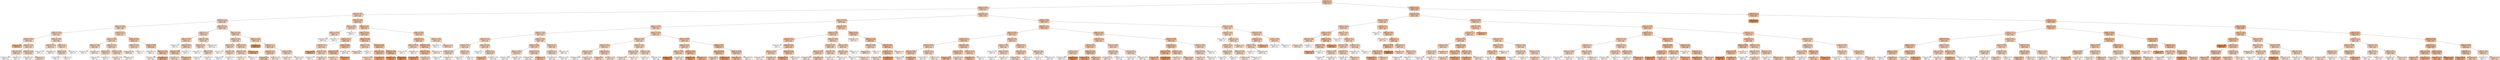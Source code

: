 digraph Tree {
node [shape=box, style="filled, rounded", color="black", fontname="helvetica"] ;
edge [fontname="helvetica"] ;
0 [label=<feature_25 &le; 5.4<br/>friedman_mse = 0.25<br/>samples = 50311<br/>value = 0.0>, fillcolor="#f2c09c"] ;
1 [label=<feature_13 &le; 52.002<br/>friedman_mse = 0.187<br/>samples = 17121<br/>value = -0.25>, fillcolor="#f4c8a8"] ;
0 -> 1 [labeldistance=2.5, labelangle=45, headlabel="True"] ;
2 [label=<feature_20 &le; 140.0<br/>friedman_mse = 0.117<br/>samples = 3770<br/>value = -0.365>, fillcolor="#f4ccae"] ;
1 -> 2 ;
3 [label=<feature_11 &le; 12.6<br/>friedman_mse = 0.083<br/>samples = 3087<br/>value = -0.409>, fillcolor="#f5cdb0"] ;
2 -> 3 ;
4 [label=<feature_2 &le; 120.178<br/>friedman_mse = 0.052<br/>samples = 1684<br/>value = -0.445>, fillcolor="#f5ceb2"] ;
3 -> 4 ;
5 [label=<feature_16 &le; 4.694<br/>friedman_mse = 0.019<br/>samples = 1231<br/>value = -0.481>, fillcolor="#f5cfb4"] ;
4 -> 5 ;
6 [label=<feature_4 &le; 41.65<br/>friedman_mse = 0.035<br/>samples = 629<br/>value = -0.463>, fillcolor="#f5cfb3"] ;
5 -> 6 ;
7 [label=<friedman_mse = 0.21<br/>samples = 10<br/>value = 0.8>, fillcolor="#eda774"] ;
6 -> 7 ;
8 [label=<feature_23 &le; 1.142<br/>friedman_mse = 0.025<br/>samples = 619<br/>value = -0.474>, fillcolor="#f5cfb3"] ;
6 -> 8 ;
9 [label=<feature_10 &le; 7.95<br/>friedman_mse = 0.009<br/>samples = 457<br/>value = -0.491>, fillcolor="#f5cfb4"] ;
8 -> 9 ;
10 [label=<friedman_mse = 0.021<br/>samples = 187<br/>value = -1.914>, fillcolor="#fefcfb"] ;
9 -> 10 ;
11 [label=<friedman_mse = 0.0<br/>samples = 270<br/>value = -2.0>, fillcolor="#ffffff"] ;
9 -> 11 ;
12 [label=<feature_14 &le; 29.131<br/>friedman_mse = 0.069<br/>samples = 162<br/>value = -0.426>, fillcolor="#f5cdb1"] ;
8 -> 12 ;
13 [label=<friedman_mse = 0.045<br/>samples = 148<br/>value = -1.811>, fillcolor="#fef9f6"] ;
12 -> 13 ;
14 [label=<friedman_mse = 0.23<br/>samples = 14<br/>value = -0.571>, fillcolor="#f6d2b8"] ;
12 -> 14 ;
15 [label=<feature_12 &le; 37.894<br/>friedman_mse = 0.002<br/>samples = 602<br/>value = -0.498>, fillcolor="#f5d0b5"] ;
5 -> 15 ;
16 [label=<feature_1 &le; 35.0<br/>friedman_mse = 0.023<br/>samples = 43<br/>value = -0.477>, fillcolor="#f5cfb4"] ;
15 -> 16 ;
17 [label=<friedman_mse = -0.0<br/>samples = 33<br/>value = -2.0>, fillcolor="#ffffff"] ;
16 -> 17 ;
18 [label=<friedman_mse = 0.09<br/>samples = 10<br/>value = -1.6>, fillcolor="#fcf2eb"] ;
16 -> 18 ;
19 [label=<feature_3 &le; 79.5<br/>friedman_mse = 0.0<br/>samples = 559<br/>value = -0.5>, fillcolor="#f5d0b5"] ;
15 -> 19 ;
20 [label=<feature_17 &le; 61.44<br/>friedman_mse = 0.0<br/>samples = 503<br/>value = -0.5>, fillcolor="#f5d0b5"] ;
19 -> 20 ;
21 [label=<friedman_mse = -0.0<br/>samples = 129<br/>value = -2.0>, fillcolor="#ffffff"] ;
20 -> 21 ;
22 [label=<friedman_mse = 0.0<br/>samples = 374<br/>value = -2.0>, fillcolor="#ffffff"] ;
20 -> 22 ;
23 [label=<friedman_mse = -0.0<br/>samples = 56<br/>value = -2.0>, fillcolor="#ffffff"] ;
19 -> 23 ;
24 [label=<feature_1 &le; 56.5<br/>friedman_mse = 0.128<br/>samples = 453<br/>value = -0.35>, fillcolor="#f4cbad"] ;
4 -> 24 ;
25 [label=<feature_7 &le; 4.134<br/>friedman_mse = 0.026<br/>samples = 298<br/>value = -0.473>, fillcolor="#f5cfb3"] ;
24 -> 25 ;
26 [label=<feature_19 &le; 17.408<br/>friedman_mse = 0.088<br/>samples = 41<br/>value = -0.402>, fillcolor="#f5cdb0"] ;
25 -> 26 ;
27 [label=<friedman_mse = -0.0<br/>samples = 24<br/>value = -2.0>, fillcolor="#ffffff"] ;
26 -> 27 ;
28 [label=<friedman_mse = 0.18<br/>samples = 17<br/>value = -1.059>, fillcolor="#f9e1d0"] ;
26 -> 28 ;
29 [label=<feature_5 &le; 8.718<br/>friedman_mse = 0.015<br/>samples = 257<br/>value = -0.484>, fillcolor="#f5cfb4"] ;
25 -> 29 ;
30 [label=<feature_19 &le; 19.5<br/>friedman_mse = 0.0<br/>samples = 218<br/>value = -0.5>, fillcolor="#f5d0b5"] ;
29 -> 30 ;
31 [label=<friedman_mse = -0.0<br/>samples = 131<br/>value = -2.0>, fillcolor="#ffffff"] ;
30 -> 31 ;
32 [label=<friedman_mse = 0.0<br/>samples = 87<br/>value = -2.0>, fillcolor="#ffffff"] ;
30 -> 32 ;
33 [label=<feature_16 &le; 4.264<br/>friedman_mse = 0.092<br/>samples = 39<br/>value = -0.397>, fillcolor="#f5cdb0"] ;
29 -> 33 ;
34 [label=<friedman_mse = 0.149<br/>samples = 11<br/>value = -1.273>, fillcolor="#fae8db"] ;
33 -> 34 ;
35 [label=<friedman_mse = 0.066<br/>samples = 28<br/>value = -1.714>, fillcolor="#fdf6f1"] ;
33 -> 35 ;
36 [label=<feature_4 &le; 65.891<br/>friedman_mse = 0.237<br/>samples = 155<br/>value = -0.113>, fillcolor="#f3c4a2"] ;
24 -> 36 ;
37 [label=<feature_24 &le; 1.359<br/>friedman_mse = 0.066<br/>samples = 42<br/>value = -0.429>, fillcolor="#f5cdb1"] ;
36 -> 37 ;
38 [label=<friedman_mse = 0.198<br/>samples = 11<br/>value = -0.909>, fillcolor="#f8ddc9"] ;
37 -> 38 ;
39 [label=<friedman_mse = -0.0<br/>samples = 31<br/>value = -2.0>, fillcolor="#ffffff"] ;
37 -> 39 ;
40 [label=<feature_11 &le; 11.601<br/>friedman_mse = 0.25<br/>samples = 113<br/>value = 0.004>, fillcolor="#f2c09c"] ;
36 -> 40 ;
41 [label=<friedman_mse = 0.09<br/>samples = 10<br/>value = -1.6>, fillcolor="#fcf2eb"] ;
40 -> 41 ;
42 [label=<feature_12 &le; 43.215<br/>friedman_mse = 0.248<br/>samples = 103<br/>value = 0.044>, fillcolor="#f2bf9a"] ;
40 -> 42 ;
43 [label=<friedman_mse = 0.083<br/>samples = 33<br/>value = -1.636>, fillcolor="#fdf4ed"] ;
42 -> 43 ;
44 [label=<friedman_mse = 0.184<br/>samples = 70<br/>value = 1.029>, fillcolor="#eba069"] ;
42 -> 44 ;
45 [label=<feature_10 &le; 7.702<br/>friedman_mse = 0.117<br/>samples = 1403<br/>value = -0.365>, fillcolor="#f4cbae"] ;
3 -> 45 ;
46 [label=<feature_0 &le; 1.5<br/>friedman_mse = 0.04<br/>samples = 364<br/>value = -0.459>, fillcolor="#f5ceb3"] ;
45 -> 46 ;
47 [label=<feature_18 &le; 4.887<br/>friedman_mse = 0.092<br/>samples = 127<br/>value = -0.398>, fillcolor="#f5cdb0"] ;
46 -> 47 ;
48 [label=<friedman_mse = -0.0<br/>samples = 53<br/>value = -2.0>, fillcolor="#ffffff"] ;
47 -> 48 ;
49 [label=<feature_7 &le; 4.626<br/>friedman_mse = 0.145<br/>samples = 74<br/>value = -0.324>, fillcolor="#f4caac"] ;
47 -> 49 ;
50 [label=<feature_12 &le; 43.243<br/>friedman_mse = 0.247<br/>samples = 29<br/>value = -0.052>, fillcolor="#f2c29f"] ;
49 -> 50 ;
51 [label=<friedman_mse = 0.213<br/>samples = 13<br/>value = -0.769>, fillcolor="#f7d8c2"] ;
50 -> 51 ;
52 [label=<friedman_mse = 0.246<br/>samples = 16<br/>value = 0.25>, fillcolor="#f0b890"] ;
50 -> 52 ;
53 [label=<friedman_mse = -0.0<br/>samples = 45<br/>value = -2.0>, fillcolor="#ffffff"] ;
49 -> 53 ;
54 [label=<feature_23 &le; 2.049<br/>friedman_mse = 0.008<br/>samples = 237<br/>value = -0.492>, fillcolor="#f5cfb4"] ;
46 -> 54 ;
55 [label=<feature_12 &le; 42.764<br/>friedman_mse = 0.0<br/>samples = 220<br/>value = -0.5>, fillcolor="#f5d0b5"] ;
54 -> 55 ;
56 [label=<friedman_mse = -0.0<br/>samples = 125<br/>value = -2.0>, fillcolor="#ffffff"] ;
55 -> 56 ;
57 [label=<feature_16 &le; 4.099<br/>friedman_mse = 0.0<br/>samples = 95<br/>value = -0.5>, fillcolor="#f5d0b5"] ;
55 -> 57 ;
58 [label=<friedman_mse = 0.0<br/>samples = 15<br/>value = -2.0>, fillcolor="#ffffff"] ;
57 -> 58 ;
59 [label=<friedman_mse = -0.0<br/>samples = 80<br/>value = -2.0>, fillcolor="#ffffff"] ;
57 -> 59 ;
60 [label=<friedman_mse = 0.104<br/>samples = 17<br/>value = -1.529>, fillcolor="#fcf0e8"] ;
54 -> 60 ;
61 [label=<feature_13 &le; 41.114<br/>friedman_mse = 0.14<br/>samples = 1039<br/>value = -0.332>, fillcolor="#f4caac"] ;
45 -> 61 ;
62 [label=<feature_7 &le; 4.701<br/>friedman_mse = 0.043<br/>samples = 269<br/>value = -0.455>, fillcolor="#f5ceb3"] ;
61 -> 62 ;
63 [label=<feature_4 &le; 73.05<br/>friedman_mse = 0.0<br/>samples = 188<br/>value = -0.5>, fillcolor="#f5d0b5"] ;
62 -> 63 ;
64 [label=<friedman_mse = -0.0<br/>samples = 128<br/>value = -2.0>, fillcolor="#ffffff"] ;
63 -> 64 ;
65 [label=<feature_21 &le; 7.695<br/>friedman_mse = 0.0<br/>samples = 60<br/>value = -0.5>, fillcolor="#f5d0b5"] ;
63 -> 65 ;
66 [label=<friedman_mse = 0.0<br/>samples = 13<br/>value = -2.0>, fillcolor="#ffffff"] ;
65 -> 66 ;
67 [label=<friedman_mse = -0.0<br/>samples = 47<br/>value = -2.0>, fillcolor="#ffffff"] ;
65 -> 67 ;
68 [label=<feature_18 &le; 5.916<br/>friedman_mse = 0.126<br/>samples = 81<br/>value = -0.352>, fillcolor="#f4cbad"] ;
62 -> 68 ;
69 [label=<feature_9 &le; 176.926<br/>friedman_mse = 0.015<br/>samples = 67<br/>value = -0.485>, fillcolor="#f5cfb4"] ;
68 -> 69 ;
70 [label=<friedman_mse = 0.076<br/>samples = 12<br/>value = -1.667>, fillcolor="#fdf4ee"] ;
69 -> 70 ;
71 [label=<friedman_mse = -0.0<br/>samples = 55<br/>value = -2.0>, fillcolor="#ffffff"] ;
69 -> 71 ;
72 [label=<friedman_mse = 0.168<br/>samples = 14<br/>value = 1.143>, fillcolor="#eb9c63"] ;
68 -> 72 ;
73 [label=<feature_11 &le; 12.699<br/>friedman_mse = 0.167<br/>samples = 770<br/>value = -0.288>, fillcolor="#f4c9aa"] ;
61 -> 73 ;
74 [label=<friedman_mse = -0.0<br/>samples = 16<br/>value = 2.0>, fillcolor="#e58139"] ;
73 -> 74 ;
75 [label=<feature_0 &le; 1.5<br/>friedman_mse = 0.157<br/>samples = 754<br/>value = -0.305>, fillcolor="#f4caab"] ;
73 -> 75 ;
76 [label=<feature_16 &le; 4.571<br/>friedman_mse = 0.224<br/>samples = 320<br/>value = -0.163>, fillcolor="#f3c5a4"] ;
75 -> 76 ;
77 [label=<friedman_mse = 0.25<br/>samples = 159<br/>value = -0.038>, fillcolor="#f2c19e"] ;
76 -> 77 ;
78 [label=<friedman_mse = 0.152<br/>samples = 161<br/>value = -1.255>, fillcolor="#fae8da"] ;
76 -> 78 ;
79 [label=<feature_6 &le; 0.586<br/>friedman_mse = 0.082<br/>samples = 434<br/>value = -0.41>, fillcolor="#f5cdb0"] ;
75 -> 79 ;
80 [label=<friedman_mse = 0.133<br/>samples = 165<br/>value = -1.37>, fillcolor="#fbebe0"] ;
79 -> 80 ;
81 [label=<friedman_mse = 0.046<br/>samples = 269<br/>value = -1.807>, fillcolor="#fef9f5"] ;
79 -> 81 ;
82 [label=<feature_11 &le; 11.839<br/>friedman_mse = 0.221<br/>samples = 683<br/>value = -0.169>, fillcolor="#f3c5a4"] ;
2 -> 82 ;
83 [label=<feature_15 &le; 23.445<br/>friedman_mse = 0.017<br/>samples = 58<br/>value = -0.483>, fillcolor="#f5cfb4"] ;
82 -> 83 ;
84 [label=<feature_12 &le; 43.61<br/>friedman_mse = 0.038<br/>samples = 25<br/>value = -0.46>, fillcolor="#f5ceb3"] ;
83 -> 84 ;
85 [label=<friedman_mse = 0.083<br/>samples = 11<br/>value = -1.636>, fillcolor="#fdf4ed"] ;
84 -> 85 ;
86 [label=<friedman_mse = -0.0<br/>samples = 14<br/>value = -2.0>, fillcolor="#ffffff"] ;
84 -> 86 ;
87 [label=<friedman_mse = -0.0<br/>samples = 33<br/>value = -2.0>, fillcolor="#ffffff"] ;
83 -> 87 ;
88 [label=<feature_16 &le; 5.144<br/>friedman_mse = 0.23<br/>samples = 625<br/>value = -0.14>, fillcolor="#f3c4a3"] ;
82 -> 88 ;
89 [label=<feature_4 &le; 87.429<br/>friedman_mse = 0.246<br/>samples = 388<br/>value = -0.064>, fillcolor="#f2c29f"] ;
88 -> 89 ;
90 [label=<feature_1 &le; 57.5<br/>friedman_mse = 0.225<br/>samples = 257<br/>value = -0.158>, fillcolor="#f3c5a4"] ;
89 -> 90 ;
91 [label=<feature_26 &le; 1.5<br/>friedman_mse = 0.071<br/>samples = 142<br/>value = -0.423>, fillcolor="#f5cdb1"] ;
90 -> 91 ;
92 [label=<friedman_mse = 0.16<br/>samples = 10<br/>value = 1.2>, fillcolor="#ea9a61"] ;
91 -> 92 ;
93 [label=<feature_12 &le; 48.007<br/>friedman_mse = 0.022<br/>samples = 132<br/>value = -0.477>, fillcolor="#f5cfb4"] ;
91 -> 93 ;
94 [label=<friedman_mse = -0.0<br/>samples = 121<br/>value = -2.0>, fillcolor="#ffffff"] ;
93 -> 94 ;
95 [label=<friedman_mse = 0.198<br/>samples = 11<br/>value = -0.909>, fillcolor="#f8ddc9"] ;
93 -> 95 ;
96 [label=<feature_9 &le; 246.99<br/>friedman_mse = 0.221<br/>samples = 115<br/>value = 0.17>, fillcolor="#f1bb94"] ;
90 -> 96 ;
97 [label=<feature_9 &le; 156.335<br/>friedman_mse = 0.193<br/>samples = 103<br/>value = 0.238>, fillcolor="#f0b990"] ;
96 -> 97 ;
98 [label=<friedman_mse = 0.213<br/>samples = 13<br/>value = -0.769>, fillcolor="#f7d8c2"] ;
97 -> 98 ;
99 [label=<friedman_mse = 0.16<br/>samples = 90<br/>value = 1.2>, fillcolor="#ea9a61"] ;
97 -> 99 ;
100 [label=<friedman_mse = 0.076<br/>samples = 12<br/>value = -1.667>, fillcolor="#fdf4ee"] ;
96 -> 100 ;
101 [label=<feature_21 &le; 10.262<br/>friedman_mse = 0.236<br/>samples = 131<br/>value = 0.118>, fillcolor="#f1bc96"] ;
89 -> 101 ;
102 [label=<feature_4 &le; 101.108<br/>friedman_mse = 0.13<br/>samples = 26<br/>value = -0.346>, fillcolor="#f4cbad"] ;
101 -> 102 ;
103 [label=<friedman_mse = 0.204<br/>samples = 14<br/>value = -0.857>, fillcolor="#f8dbc6"] ;
102 -> 103 ;
104 [label=<friedman_mse = 0.0<br/>samples = 12<br/>value = -2.0>, fillcolor="#ffffff"] ;
102 -> 104 ;
105 [label=<feature_11 &le; 13.712<br/>friedman_mse = 0.196<br/>samples = 105<br/>value = 0.233>, fillcolor="#f0b990"] ;
101 -> 105 ;
106 [label=<feature_23 &le; 1.011<br/>friedman_mse = 0.219<br/>samples = 83<br/>value = 0.175>, fillcolor="#f1ba93"] ;
105 -> 106 ;
107 [label=<friedman_mse = 0.222<br/>samples = 18<br/>value = -0.667>, fillcolor="#f6d5bd"] ;
106 -> 107 ;
108 [label=<friedman_mse = 0.178<br/>samples = 65<br/>value = 1.077>, fillcolor="#eb9e67"] ;
106 -> 108 ;
109 [label=<feature_16 &le; 4.789<br/>friedman_mse = 0.043<br/>samples = 22<br/>value = 0.455>, fillcolor="#efb285"] ;
105 -> 109 ;
110 [label=<friedman_mse = 0.09<br/>samples = 10<br/>value = 1.6>, fillcolor="#e88e4d"] ;
109 -> 110 ;
111 [label=<friedman_mse = 0.0<br/>samples = 12<br/>value = 2.0>, fillcolor="#e58139"] ;
109 -> 111 ;
112 [label=<feature_8 &le; 33.792<br/>friedman_mse = 0.18<br/>samples = 237<br/>value = -0.264>, fillcolor="#f4c8a9"] ;
88 -> 112 ;
113 [label=<feature_5 &le; 6.13<br/>friedman_mse = 0.247<br/>samples = 109<br/>value = -0.05>, fillcolor="#f2c29e"] ;
112 -> 113 ;
114 [label=<feature_17 &le; 89.725<br/>friedman_mse = 0.028<br/>samples = 35<br/>value = -0.471>, fillcolor="#f5cfb3"] ;
113 -> 114 ;
115 [label=<friedman_mse = -0.0<br/>samples = 25<br/>value = -2.0>, fillcolor="#ffffff"] ;
114 -> 115 ;
116 [label=<friedman_mse = 0.09<br/>samples = 10<br/>value = -1.6>, fillcolor="#fcf2eb"] ;
114 -> 116 ;
117 [label=<feature_15 &le; 24.816<br/>friedman_mse = 0.228<br/>samples = 74<br/>value = 0.149>, fillcolor="#f1bb95"] ;
113 -> 117 ;
118 [label=<feature_13 &le; 48.927<br/>friedman_mse = 0.191<br/>samples = 62<br/>value = 0.242>, fillcolor="#f0b890"] ;
117 -> 118 ;
119 [label=<friedman_mse = 0.137<br/>samples = 49<br/>value = 1.347>, fillcolor="#e99659"] ;
118 -> 119 ;
120 [label=<friedman_mse = 0.237<br/>samples = 13<br/>value = -0.462>, fillcolor="#f5cfb3"] ;
118 -> 120 ;
121 [label=<friedman_mse = 0.139<br/>samples = 12<br/>value = -1.333>, fillcolor="#fbeade"] ;
117 -> 121 ;
122 [label=<feature_21 &le; 17.817<br/>friedman_mse = 0.052<br/>samples = 128<br/>value = -0.445>, fillcolor="#f5ceb2"] ;
112 -> 122 ;
123 [label=<friedman_mse = -0.0<br/>samples = 111<br/>value = -2.0>, fillcolor="#ffffff"] ;
122 -> 123 ;
124 [label=<friedman_mse = 0.242<br/>samples = 17<br/>value = -0.353>, fillcolor="#f4cbad"] ;
122 -> 124 ;
125 [label=<feature_18 &le; 4.721<br/>friedman_mse = 0.202<br/>samples = 13351<br/>value = -0.218>, fillcolor="#f3c7a7"] ;
1 -> 125 ;
126 [label=<feature_14 &le; 29.023<br/>friedman_mse = 0.116<br/>samples = 4319<br/>value = -0.366>, fillcolor="#f4ccae"] ;
125 -> 126 ;
127 [label=<feature_17 &le; 70.734<br/>friedman_mse = 0.097<br/>samples = 3747<br/>value = -0.391>, fillcolor="#f5ccaf"] ;
126 -> 127 ;
128 [label=<feature_15 &le; 14.054<br/>friedman_mse = 0.051<br/>samples = 2126<br/>value = -0.446>, fillcolor="#f5ceb2"] ;
127 -> 128 ;
129 [label=<feature_23 &le; 1.29<br/>friedman_mse = 0.024<br/>samples = 578<br/>value = -0.476>, fillcolor="#f5cfb4"] ;
128 -> 129 ;
130 [label=<feature_9 &le; 210.5<br/>friedman_mse = 0.003<br/>samples = 329<br/>value = -0.497>, fillcolor="#f5d0b5"] ;
129 -> 130 ;
131 [label=<feature_18 &le; 4.635<br/>friedman_mse = 0.022<br/>samples = 44<br/>value = -0.477>, fillcolor="#f5cfb4"] ;
130 -> 131 ;
132 [label=<friedman_mse = -0.0<br/>samples = 34<br/>value = -2.0>, fillcolor="#ffffff"] ;
131 -> 132 ;
133 [label=<friedman_mse = 0.09<br/>samples = 10<br/>value = -1.6>, fillcolor="#fcf2eb"] ;
131 -> 133 ;
134 [label=<feature_11 &le; 12.55<br/>friedman_mse = 0.0<br/>samples = 285<br/>value = -0.5>, fillcolor="#f5d0b5"] ;
130 -> 134 ;
135 [label=<friedman_mse = -0.0<br/>samples = 129<br/>value = -2.0>, fillcolor="#ffffff"] ;
134 -> 135 ;
136 [label=<friedman_mse = 0.0<br/>samples = 156<br/>value = -2.0>, fillcolor="#ffffff"] ;
134 -> 136 ;
137 [label=<feature_3 &le; 60.266<br/>friedman_mse = 0.049<br/>samples = 249<br/>value = -0.448>, fillcolor="#f5ceb2"] ;
129 -> 137 ;
138 [label=<friedman_mse = -0.0<br/>samples = 101<br/>value = -2.0>, fillcolor="#ffffff"] ;
137 -> 138 ;
139 [label=<feature_2 &le; 95.11<br/>friedman_mse = 0.08<br/>samples = 148<br/>value = -0.412>, fillcolor="#f5cdb0"] ;
137 -> 139 ;
140 [label=<friedman_mse = 0.237<br/>samples = 13<br/>value = 0.462>, fillcolor="#efb185"] ;
139 -> 140 ;
141 [label=<friedman_mse = 0.036<br/>samples = 135<br/>value = -1.852>, fillcolor="#fefaf8"] ;
139 -> 141 ;
142 [label=<feature_5 &le; 8.182<br/>friedman_mse = 0.061<br/>samples = 1548<br/>value = -0.435>, fillcolor="#f5ceb2"] ;
128 -> 142 ;
143 [label=<feature_19 &le; 14.061<br/>friedman_mse = 0.082<br/>samples = 1066<br/>value = -0.41>, fillcolor="#f5cdb0"] ;
142 -> 143 ;
144 [label=<feature_17 &le; 63.662<br/>friedman_mse = 0.026<br/>samples = 375<br/>value = -0.473>, fillcolor="#f5cfb3"] ;
143 -> 144 ;
145 [label=<friedman_mse = 0.008<br/>samples = 258<br/>value = -1.969>, fillcolor="#fffefd"] ;
144 -> 145 ;
146 [label=<friedman_mse = 0.064<br/>samples = 117<br/>value = -1.727>, fillcolor="#fdf6f1"] ;
144 -> 146 ;
147 [label=<feature_9 &le; 398.597<br/>friedman_mse = 0.109<br/>samples = 691<br/>value = -0.376>, fillcolor="#f4ccaf"] ;
143 -> 147 ;
148 [label=<friedman_mse = 0.103<br/>samples = 679<br/>value = -1.535>, fillcolor="#fcf0e8"] ;
147 -> 148 ;
149 [label=<friedman_mse = 0.243<br/>samples = 12<br/>value = 0.333>, fillcolor="#f0b68c"] ;
147 -> 149 ;
150 [label=<feature_14 &le; 28.5<br/>friedman_mse = 0.01<br/>samples = 482<br/>value = -0.49>, fillcolor="#f5cfb4"] ;
142 -> 150 ;
151 [label=<feature_0 &le; 1.5<br/>friedman_mse = 0.008<br/>samples = 467<br/>value = -0.491>, fillcolor="#f5cfb4"] ;
150 -> 151 ;
152 [label=<friedman_mse = 0.029<br/>samples = 68<br/>value = -1.882>, fillcolor="#fefbf9"] ;
151 -> 152 ;
153 [label=<friedman_mse = 0.005<br/>samples = 399<br/>value = -1.98>, fillcolor="#fffefe"] ;
151 -> 153 ;
154 [label=<friedman_mse = 0.062<br/>samples = 15<br/>value = -1.733>, fillcolor="#fdf7f2"] ;
150 -> 154 ;
155 [label=<feature_11 &le; 12.601<br/>friedman_mse = 0.148<br/>samples = 1621<br/>value = -0.32>, fillcolor="#f4caac"] ;
127 -> 155 ;
156 [label=<feature_15 &le; 14.875<br/>friedman_mse = 0.061<br/>samples = 843<br/>value = -0.435>, fillcolor="#f5ceb2"] ;
155 -> 156 ;
157 [label=<feature_24 &le; 1.645<br/>friedman_mse = 0.126<br/>samples = 115<br/>value = -0.352>, fillcolor="#f4cbad"] ;
156 -> 157 ;
158 [label=<feature_10 &le; 9.322<br/>friedman_mse = 0.095<br/>samples = 94<br/>value = -0.394>, fillcolor="#f5ccaf"] ;
157 -> 158 ;
159 [label=<friedman_mse = 0.069<br/>samples = 80<br/>value = -1.7>, fillcolor="#fdf6f0"] ;
158 -> 159 ;
160 [label=<friedman_mse = 0.204<br/>samples = 14<br/>value = -0.857>, fillcolor="#f8dbc6"] ;
158 -> 160 ;
161 [label=<feature_9 &le; 232.0<br/>friedman_mse = 0.222<br/>samples = 21<br/>value = -0.167>, fillcolor="#f3c5a4"] ;
157 -> 161 ;
162 [label=<friedman_mse = 0.24<br/>samples = 10<br/>value = -0.4>, fillcolor="#f5cdb0"] ;
161 -> 162 ;
163 [label=<friedman_mse = 0.198<br/>samples = 11<br/>value = -0.909>, fillcolor="#f8ddc9"] ;
161 -> 163 ;
164 [label=<feature_16 &le; 5.133<br/>friedman_mse = 0.049<br/>samples = 728<br/>value = -0.448>, fillcolor="#f5ceb2"] ;
156 -> 164 ;
165 [label=<feature_21 &le; 10.234<br/>friedman_mse = 0.077<br/>samples = 443<br/>value = -0.416>, fillcolor="#f5cdb1"] ;
164 -> 165 ;
166 [label=<friedman_mse = 0.169<br/>samples = 79<br/>value = -1.139>, fillcolor="#f9e4d4"] ;
165 -> 166 ;
167 [label=<friedman_mse = 0.052<br/>samples = 364<br/>value = -1.78>, fillcolor="#fef8f4"] ;
165 -> 167 ;
168 [label=<feature_23 &le; 1.695<br/>friedman_mse = 0.003<br/>samples = 285<br/>value = -0.497>, fillcolor="#f5d0b5"] ;
164 -> 168 ;
169 [label=<friedman_mse = 0.0<br/>samples = 158<br/>value = -2.0>, fillcolor="#ffffff"] ;
168 -> 169 ;
170 [label=<friedman_mse = 0.008<br/>samples = 127<br/>value = -1.969>, fillcolor="#fffefd"] ;
168 -> 170 ;
171 [label=<feature_2 &le; 146.089<br/>friedman_mse = 0.212<br/>samples = 778<br/>value = -0.195>, fillcolor="#f3c6a6"] ;
155 -> 171 ;
172 [label=<feature_13 &le; 111.0<br/>friedman_mse = 0.182<br/>samples = 668<br/>value = -0.26>, fillcolor="#f4c8a9"] ;
171 -> 172 ;
173 [label=<feature_11 &le; 12.692<br/>friedman_mse = 0.173<br/>samples = 647<br/>value = -0.277>, fillcolor="#f4c9aa"] ;
172 -> 173 ;
174 [label=<friedman_mse = -0.0<br/>samples = 16<br/>value = 2.0>, fillcolor="#e58139"] ;
173 -> 174 ;
175 [label=<friedman_mse = 0.162<br/>samples = 631<br/>value = -1.189>, fillcolor="#fae5d7"] ;
173 -> 175 ;
176 [label=<feature_2 &le; 123.42<br/>friedman_mse = 0.181<br/>samples = 21<br/>value = 0.262>, fillcolor="#f0b88f"] ;
172 -> 176 ;
177 [label=<friedman_mse = 0.09<br/>samples = 10<br/>value = 1.6>, fillcolor="#e88e4d"] ;
176 -> 177 ;
178 [label=<friedman_mse = 0.231<br/>samples = 11<br/>value = 0.545>, fillcolor="#eeaf81"] ;
176 -> 178 ;
179 [label=<feature_3 &le; 77.544<br/>friedman_mse = 0.21<br/>samples = 110<br/>value = 0.2>, fillcolor="#f1ba92"] ;
171 -> 179 ;
180 [label=<feature_22 &le; 296.299<br/>friedman_mse = 0.145<br/>samples = 74<br/>value = 0.324>, fillcolor="#f0b68c"] ;
179 -> 180 ;
181 [label=<friedman_mse = 0.24<br/>samples = 10<br/>value = -0.4>, fillcolor="#f5cdb0"] ;
180 -> 181 ;
182 [label=<friedman_mse = 0.097<br/>samples = 64<br/>value = 1.562>, fillcolor="#e88f4f"] ;
180 -> 182 ;
183 [label=<feature_22 &le; 398.395<br/>friedman_mse = 0.247<br/>samples = 36<br/>value = -0.056>, fillcolor="#f2c29f"] ;
179 -> 183 ;
184 [label=<friedman_mse = 0.244<br/>samples = 26<br/>value = 0.308>, fillcolor="#f0b68d"] ;
183 -> 184 ;
185 [label=<friedman_mse = 0.09<br/>samples = 10<br/>value = -1.6>, fillcolor="#fcf2eb"] ;
183 -> 185 ;
186 [label=<feature_13 &le; 94.026<br/>friedman_mse = 0.211<br/>samples = 572<br/>value = -0.198>, fillcolor="#f3c6a6"] ;
126 -> 186 ;
187 [label=<feature_3 &le; 68.746<br/>friedman_mse = 0.187<br/>samples = 459<br/>value = -0.252>, fillcolor="#f4c8a8"] ;
186 -> 187 ;
188 [label=<feature_25 &le; 4.95<br/>friedman_mse = 0.239<br/>samples = 212<br/>value = -0.104>, fillcolor="#f3c3a1"] ;
187 -> 188 ;
189 [label=<friedman_mse = -0.0<br/>samples = 36<br/>value = -2.0>, fillcolor="#ffffff"] ;
188 -> 189 ;
190 [label=<feature_23 &le; 1.092<br/>friedman_mse = 0.249<br/>samples = 176<br/>value = -0.023>, fillcolor="#f2c19d"] ;
188 -> 190 ;
191 [label=<feature_21 &le; 16.245<br/>friedman_mse = 0.137<br/>samples = 55<br/>value = -0.336>, fillcolor="#f4cbad"] ;
190 -> 191 ;
192 [label=<friedman_mse = 0.084<br/>samples = 43<br/>value = -1.628>, fillcolor="#fdf3ed"] ;
191 -> 192 ;
193 [label=<friedman_mse = 0.243<br/>samples = 12<br/>value = -0.333>, fillcolor="#f4caac"] ;
191 -> 193 ;
194 [label=<feature_9 &le; 263.935<br/>friedman_mse = 0.236<br/>samples = 121<br/>value = 0.12>, fillcolor="#f1bc96"] ;
190 -> 194 ;
195 [label=<friedman_mse = 0.187<br/>samples = 96<br/>value = 1.0>, fillcolor="#eca06b"] ;
194 -> 195 ;
196 [label=<friedman_mse = 0.106<br/>samples = 25<br/>value = -1.52>, fillcolor="#fcf0e7"] ;
194 -> 196 ;
197 [label=<feature_12 &le; 44.971<br/>friedman_mse = 0.107<br/>samples = 247<br/>value = -0.379>, fillcolor="#f4ccaf"] ;
187 -> 197 ;
198 [label=<feature_10 &le; 8.093<br/>friedman_mse = 0.144<br/>samples = 149<br/>value = -0.326>, fillcolor="#f4caac"] ;
197 -> 198 ;
199 [label=<feature_12 &le; 43.071<br/>friedman_mse = 0.204<br/>samples = 84<br/>value = -0.214>, fillcolor="#f3c7a7"] ;
198 -> 199 ;
200 [label=<friedman_mse = 0.158<br/>samples = 56<br/>value = -1.214>, fillcolor="#fae6d8"] ;
199 -> 200 ;
201 [label=<friedman_mse = 0.249<br/>samples = 28<br/>value = -0.143>, fillcolor="#f3c4a3"] ;
199 -> 201 ;
202 [label=<feature_18 &le; 4.092<br/>friedman_mse = 0.03<br/>samples = 65<br/>value = -0.469>, fillcolor="#f5cfb3"] ;
198 -> 202 ;
203 [label=<friedman_mse = 0.083<br/>samples = 11<br/>value = -1.636>, fillcolor="#fdf4ed"] ;
202 -> 203 ;
204 [label=<friedman_mse = 0.018<br/>samples = 54<br/>value = -1.926>, fillcolor="#fffdfb"] ;
202 -> 204 ;
205 [label=<feature_5 &le; 6.499<br/>friedman_mse = 0.039<br/>samples = 98<br/>value = -0.459>, fillcolor="#f5ceb3"] ;
197 -> 205 ;
206 [label=<feature_23 &le; 1.553<br/>friedman_mse = 0.076<br/>samples = 48<br/>value = -0.417>, fillcolor="#f5cdb1"] ;
205 -> 206 ;
207 [label=<friedman_mse = -0.0<br/>samples = 35<br/>value = -2.0>, fillcolor="#ffffff"] ;
206 -> 207 ;
208 [label=<friedman_mse = 0.213<br/>samples = 13<br/>value = -0.769>, fillcolor="#f7d8c2"] ;
206 -> 208 ;
209 [label=<friedman_mse = -0.0<br/>samples = 50<br/>value = -2.0>, fillcolor="#ffffff"] ;
205 -> 209 ;
210 [label=<feature_4 &le; 61.267<br/>friedman_mse = 0.25<br/>samples = 113<br/>value = 0.022>, fillcolor="#f2bf9b"] ;
186 -> 210 ;
211 [label=<friedman_mse = 0.152<br/>samples = 16<br/>value = -1.25>, fillcolor="#fae7da"] ;
210 -> 211 ;
212 [label=<feature_11 &le; 12.448<br/>friedman_mse = 0.244<br/>samples = 97<br/>value = 0.077>, fillcolor="#f1be98"] ;
210 -> 212 ;
213 [label=<feature_9 &le; 248.506<br/>friedman_mse = 0.149<br/>samples = 22<br/>value = -0.318>, fillcolor="#f4caac"] ;
212 -> 213 ;
214 [label=<friedman_mse = 0.24<br/>samples = 10<br/>value = -0.4>, fillcolor="#f5cdb0"] ;
213 -> 214 ;
215 [label=<friedman_mse = 0.0<br/>samples = 12<br/>value = -2.0>, fillcolor="#ffffff"] ;
213 -> 215 ;
216 [label=<feature_25 &le; 5.383<br/>friedman_mse = 0.213<br/>samples = 75<br/>value = 0.193>, fillcolor="#f1ba92"] ;
212 -> 216 ;
217 [label=<feature_1 &le; 34.5<br/>friedman_mse = 0.178<br/>samples = 65<br/>value = 0.269>, fillcolor="#f0b88f"] ;
216 -> 217 ;
218 [label=<friedman_mse = 0.198<br/>samples = 11<br/>value = -0.909>, fillcolor="#f8ddc9"] ;
217 -> 218 ;
219 [label=<friedman_mse = 0.113<br/>samples = 54<br/>value = 1.481>, fillcolor="#e89153"] ;
217 -> 219 ;
220 [label=<friedman_mse = 0.16<br/>samples = 10<br/>value = -1.2>, fillcolor="#fae6d7"] ;
216 -> 220 ;
221 [label=<feature_10 &le; 9.598<br/>friedman_mse = 0.228<br/>samples = 9032<br/>value = -0.147>, fillcolor="#f3c5a3"] ;
125 -> 221 ;
222 [label=<feature_10 &le; 7.301<br/>friedman_mse = 0.232<br/>samples = 8603<br/>value = -0.133>, fillcolor="#f3c4a3"] ;
221 -> 222 ;
223 [label=<feature_3 &le; 69.893<br/>friedman_mse = 0.193<br/>samples = 1346<br/>value = -0.239>, fillcolor="#f4c8a8"] ;
222 -> 223 ;
224 [label=<feature_6 &le; 0.4<br/>friedman_mse = 0.226<br/>samples = 642<br/>value = -0.154>, fillcolor="#f3c5a4"] ;
223 -> 224 ;
225 [label=<feature_9 &le; 222.475<br/>friedman_mse = 0.129<br/>samples = 151<br/>value = -0.348>, fillcolor="#f4cbad"] ;
224 -> 225 ;
226 [label=<feature_17 &le; 78.659<br/>friedman_mse = 0.249<br/>samples = 30<br/>value = -0.033>, fillcolor="#f2c19e"] ;
225 -> 226 ;
227 [label=<friedman_mse = 0.09<br/>samples = 10<br/>value = -1.6>, fillcolor="#fcf2eb"] ;
226 -> 227 ;
228 [label=<friedman_mse = 0.227<br/>samples = 20<br/>value = 0.6>, fillcolor="#eead7e"] ;
226 -> 228 ;
229 [label=<feature_5 &le; 8.13<br/>friedman_mse = 0.069<br/>samples = 121<br/>value = -0.426>, fillcolor="#f5cdb1"] ;
225 -> 229 ;
230 [label=<friedman_mse = 0.034<br/>samples = 86<br/>value = -1.861>, fillcolor="#fefbf8"] ;
229 -> 230 ;
231 [label=<friedman_mse = 0.142<br/>samples = 35<br/>value = -1.314>, fillcolor="#fbe9dd"] ;
229 -> 231 ;
232 [label=<feature_21 &le; 15.351<br/>friedman_mse = 0.241<br/>samples = 491<br/>value = -0.095>, fillcolor="#f3c3a1"] ;
224 -> 232 ;
233 [label=<feature_16 &le; 4.259<br/>friedman_mse = 0.247<br/>samples = 425<br/>value = -0.055>, fillcolor="#f2c29f"] ;
232 -> 233 ;
234 [label=<friedman_mse = 0.231<br/>samples = 166<br/>value = 0.554>, fillcolor="#eeaf81"] ;
233 -> 234 ;
235 [label=<friedman_mse = 0.218<br/>samples = 259<br/>value = -0.718>, fillcolor="#f7d7c0"] ;
233 -> 235 ;
236 [label=<feature_12 &le; 40.879<br/>friedman_mse = 0.129<br/>samples = 66<br/>value = -0.348>, fillcolor="#f4cbad"] ;
232 -> 236 ;
237 [label=<friedman_mse = 0.234<br/>samples = 16<br/>value = 0.5>, fillcolor="#efb083"] ;
236 -> 237 ;
238 [label=<friedman_mse = -0.0<br/>samples = 50<br/>value = -2.0>, fillcolor="#ffffff"] ;
236 -> 238 ;
239 [label=<feature_4 &le; 67.748<br/>friedman_mse = 0.15<br/>samples = 704<br/>value = -0.317>, fillcolor="#f4caac"] ;
223 -> 239 ;
240 [label=<feature_11 &le; 12.525<br/>friedman_mse = 0.013<br/>samples = 147<br/>value = -0.486>, fillcolor="#f5cfb4"] ;
239 -> 240 ;
241 [label=<friedman_mse = -0.0<br/>samples = 69<br/>value = -2.0>, fillcolor="#ffffff"] ;
240 -> 241 ;
242 [label=<feature_17 &le; 69.825<br/>friedman_mse = 0.025<br/>samples = 78<br/>value = -0.474>, fillcolor="#f5cfb3"] ;
240 -> 242 ;
243 [label=<friedman_mse = -0.0<br/>samples = 43<br/>value = -2.0>, fillcolor="#ffffff"] ;
242 -> 243 ;
244 [label=<friedman_mse = 0.054<br/>samples = 35<br/>value = -1.771>, fillcolor="#fef8f4"] ;
242 -> 244 ;
245 [label=<feature_25 &le; 5.4<br/>friedman_mse = 0.176<br/>samples = 557<br/>value = -0.272>, fillcolor="#f4c9a9"] ;
239 -> 245 ;
246 [label=<feature_8 &le; 34.782<br/>friedman_mse = 0.201<br/>samples = 452<br/>value = -0.221>, fillcolor="#f3c7a7"] ;
245 -> 246 ;
247 [label=<friedman_mse = 0.224<br/>samples = 355<br/>value = -0.648>, fillcolor="#f6d4bc"] ;
246 -> 247 ;
248 [label=<friedman_mse = 0.058<br/>samples = 97<br/>value = -1.753>, fillcolor="#fdf7f3"] ;
246 -> 248 ;
249 [label=<feature_18 &le; 5.382<br/>friedman_mse = 0.009<br/>samples = 105<br/>value = -0.49>, fillcolor="#f5cfb4"] ;
245 -> 249 ;
250 [label=<friedman_mse = -0.0<br/>samples = 62<br/>value = -2.0>, fillcolor="#ffffff"] ;
249 -> 250 ;
251 [label=<friedman_mse = 0.023<br/>samples = 43<br/>value = -1.907>, fillcolor="#fefcfa"] ;
249 -> 251 ;
252 [label=<feature_20 &le; 126.0<br/>friedman_mse = 0.237<br/>samples = 7257<br/>value = -0.113>, fillcolor="#f3c4a2"] ;
222 -> 252 ;
253 [label=<feature_25 &le; 5.4<br/>friedman_mse = 0.206<br/>samples = 3020<br/>value = -0.21>, fillcolor="#f3c7a6"] ;
252 -> 253 ;
254 [label=<feature_1 &le; 51.5<br/>friedman_mse = 0.224<br/>samples = 2532<br/>value = -0.161>, fillcolor="#f3c5a4"] ;
253 -> 254 ;
255 [label=<feature_25 &le; 5.3<br/>friedman_mse = 0.078<br/>samples = 1463<br/>value = -0.415>, fillcolor="#f5cdb1"] ;
254 -> 255 ;
256 [label=<friedman_mse = 0.062<br/>samples = 1435<br/>value = -1.732>, fillcolor="#fdf7f2"] ;
255 -> 256 ;
257 [label=<friedman_mse = -0.0<br/>samples = 28<br/>value = 2.0>, fillcolor="#e58139"] ;
255 -> 257 ;
258 [label=<feature_9 &le; 217.569<br/>friedman_mse = 0.215<br/>samples = 1069<br/>value = 0.187>, fillcolor="#f1ba93"] ;
254 -> 258 ;
259 [label=<friedman_mse = 0.162<br/>samples = 651<br/>value = 1.189>, fillcolor="#ea9b61"] ;
258 -> 259 ;
260 [label=<friedman_mse = 0.25<br/>samples = 418<br/>value = 0.057>, fillcolor="#f2be99"] ;
258 -> 260 ;
261 [label=<feature_9 &le; 214.509<br/>friedman_mse = 0.036<br/>samples = 488<br/>value = -0.463>, fillcolor="#f5cfb3"] ;
253 -> 261 ;
262 [label=<feature_10 &le; 8.148<br/>friedman_mse = 0.083<br/>samples = 143<br/>value = -0.409>, fillcolor="#f5cdb0"] ;
261 -> 262 ;
263 [label=<friedman_mse = 0.158<br/>samples = 61<br/>value = -1.213>, fillcolor="#fae6d8"] ;
262 -> 263 ;
264 [label=<friedman_mse = 0.012<br/>samples = 82<br/>value = -1.951>, fillcolor="#fffdfd"] ;
262 -> 264 ;
265 [label=<feature_9 &le; 359.5<br/>friedman_mse = 0.014<br/>samples = 345<br/>value = -0.486>, fillcolor="#f5cfb4"] ;
261 -> 265 ;
266 [label=<friedman_mse = 0.009<br/>samples = 324<br/>value = -1.963>, fillcolor="#fffefd"] ;
265 -> 266 ;
267 [label=<friedman_mse = 0.086<br/>samples = 21<br/>value = -1.619>, fillcolor="#fdf3ec"] ;
265 -> 267 ;
268 [label=<feature_15 &le; 38.948<br/>friedman_mse = 0.248<br/>samples = 4237<br/>value = -0.045>, fillcolor="#f2c19e"] ;
252 -> 268 ;
269 [label=<feature_26 &le; 1.5<br/>friedman_mse = 0.249<br/>samples = 4081<br/>value = -0.03>, fillcolor="#f2c19d"] ;
268 -> 269 ;
270 [label=<feature_15 &le; 12.593<br/>friedman_mse = 0.058<br/>samples = 481<br/>value = 0.438>, fillcolor="#efb286"] ;
269 -> 270 ;
271 [label=<friedman_mse = 0.24<br/>samples = 10<br/>value = 0.4>, fillcolor="#efb388"] ;
270 -> 271 ;
272 [label=<friedman_mse = 0.052<br/>samples = 471<br/>value = 1.779>, fillcolor="#e68844"] ;
270 -> 272 ;
273 [label=<feature_23 &le; 1.027<br/>friedman_mse = 0.241<br/>samples = 3600<br/>value = -0.093>, fillcolor="#f3c3a1"] ;
269 -> 273 ;
274 [label=<friedman_mse = 0.18<br/>samples = 967<br/>value = -1.057>, fillcolor="#f9e1d0"] ;
273 -> 274 ;
275 [label=<friedman_mse = 0.249<br/>samples = 2633<br/>value = -0.118>, fillcolor="#f3c4a2"] ;
273 -> 275 ;
276 [label=<feature_4 &le; 97.949<br/>friedman_mse = 0.066<br/>samples = 156<br/>value = -0.429>, fillcolor="#f5ceb1"] ;
268 -> 276 ;
277 [label=<feature_9 &le; 201.471<br/>friedman_mse = 0.087<br/>samples = 115<br/>value = -0.404>, fillcolor="#f5cdb0"] ;
276 -> 277 ;
278 [label=<friedman_mse = 0.204<br/>samples = 21<br/>value = -0.857>, fillcolor="#f8dbc6"] ;
277 -> 278 ;
279 [label=<friedman_mse = 0.05<br/>samples = 94<br/>value = -1.787>, fillcolor="#fef8f4"] ;
277 -> 279 ;
280 [label=<friedman_mse = -0.0<br/>samples = 41<br/>value = -2.0>, fillcolor="#ffffff"] ;
276 -> 280 ;
281 [label=<feature_20 &le; 151.485<br/>friedman_mse = 0.063<br/>samples = 429<br/>value = -0.432>, fillcolor="#f5ceb1"] ;
221 -> 281 ;
282 [label=<feature_8 &le; 33.437<br/>friedman_mse = 0.034<br/>samples = 345<br/>value = -0.465>, fillcolor="#f5cfb3"] ;
281 -> 282 ;
283 [label=<friedman_mse = -0.0<br/>samples = 98<br/>value = -2.0>, fillcolor="#ffffff"] ;
282 -> 283 ;
284 [label=<feature_1 &le; 72.5<br/>friedman_mse = 0.046<br/>samples = 247<br/>value = -0.451>, fillcolor="#f5ceb2"] ;
282 -> 284 ;
285 [label=<feature_1 &le; 54.5<br/>friedman_mse = 0.026<br/>samples = 229<br/>value = -0.474>, fillcolor="#f5cfb3"] ;
284 -> 285 ;
286 [label=<feature_22 &le; 359.85<br/>friedman_mse = 0.0<br/>samples = 180<br/>value = -0.5>, fillcolor="#f5d0b5"] ;
285 -> 286 ;
287 [label=<friedman_mse = -0.0<br/>samples = 129<br/>value = -2.0>, fillcolor="#ffffff"] ;
286 -> 287 ;
288 [label=<friedman_mse = 0.0<br/>samples = 51<br/>value = -2.0>, fillcolor="#ffffff"] ;
286 -> 288 ;
289 [label=<feature_19 &le; 16.787<br/>friedman_mse = 0.107<br/>samples = 49<br/>value = -0.378>, fillcolor="#f4ccaf"] ;
285 -> 289 ;
290 [label=<friedman_mse = 0.188<br/>samples = 20<br/>value = -1.0>, fillcolor="#f8dfcd"] ;
289 -> 290 ;
291 [label=<friedman_mse = 0.033<br/>samples = 29<br/>value = -1.862>, fillcolor="#fefbf8"] ;
289 -> 291 ;
292 [label=<friedman_mse = 0.222<br/>samples = 18<br/>value = -0.667>, fillcolor="#f6d5bd"] ;
284 -> 292 ;
293 [label=<feature_18 &le; 5.308<br/>friedman_mse = 0.161<br/>samples = 84<br/>value = -0.298>, fillcolor="#f4c9ab"] ;
281 -> 293 ;
294 [label=<feature_1 &le; 62.5<br/>friedman_mse = 0.218<br/>samples = 50<br/>value = -0.18>, fillcolor="#f3c6a5"] ;
293 -> 294 ;
295 [label=<feature_1 &le; 36.0<br/>friedman_mse = 0.087<br/>samples = 31<br/>value = -0.403>, fillcolor="#f5cdb0"] ;
294 -> 295 ;
296 [label=<friedman_mse = 0.0<br/>samples = 14<br/>value = -2.0>, fillcolor="#ffffff"] ;
295 -> 296 ;
297 [label=<friedman_mse = 0.145<br/>samples = 17<br/>value = -1.294>, fillcolor="#fae9dc"] ;
295 -> 297 ;
298 [label=<friedman_mse = 0.216<br/>samples = 19<br/>value = 0.737>, fillcolor="#eda978"] ;
294 -> 298 ;
299 [label=<feature_7 &le; 4.89<br/>friedman_mse = 0.029<br/>samples = 34<br/>value = -0.471>, fillcolor="#f5cfb3"] ;
293 -> 299 ;
300 [label=<friedman_mse = 0.062<br/>samples = 15<br/>value = -1.733>, fillcolor="#fdf7f2"] ;
299 -> 300 ;
301 [label=<friedman_mse = -0.0<br/>samples = 19<br/>value = -2.0>, fillcolor="#ffffff"] ;
299 -> 301 ;
302 [label=<feature_11 &le; 12.2<br/>friedman_mse = 0.233<br/>samples = 33190<br/>value = 0.129>, fillcolor="#f1bc96"] ;
0 -> 302 [labeldistance=2.5, labelangle=-45, headlabel="False"] ;
303 [label=<feature_19 &le; 15.03<br/>friedman_mse = 0.229<br/>samples = 2839<br/>value = -0.146>, fillcolor="#f3c5a3"] ;
302 -> 303 ;
304 [label=<feature_2 &le; 132.052<br/>friedman_mse = 0.139<br/>samples = 466<br/>value = -0.333>, fillcolor="#f4caac"] ;
303 -> 304 ;
305 [label=<feature_9 &le; 190.5<br/>friedman_mse = 0.095<br/>samples = 340<br/>value = -0.394>, fillcolor="#f5ccb0"] ;
304 -> 305 ;
306 [label=<feature_4 &le; 72.45<br/>friedman_mse = 0.231<br/>samples = 77<br/>value = -0.136>, fillcolor="#f3c4a3"] ;
305 -> 306 ;
307 [label=<feature_16 &le; 4.344<br/>friedman_mse = 0.099<br/>samples = 36<br/>value = -0.389>, fillcolor="#f5ccaf"] ;
306 -> 307 ;
308 [label=<friedman_mse = 0.204<br/>samples = 14<br/>value = -0.857>, fillcolor="#f8dbc6"] ;
307 -> 308 ;
309 [label=<friedman_mse = -0.0<br/>samples = 22<br/>value = -2.0>, fillcolor="#ffffff"] ;
307 -> 309 ;
310 [label=<feature_7 &le; 4.825<br/>friedman_mse = 0.243<br/>samples = 41<br/>value = 0.085>, fillcolor="#f1bd98"] ;
306 -> 310 ;
311 [label=<feature_16 &le; 4.075<br/>friedman_mse = 0.249<br/>samples = 28<br/>value = -0.036>, fillcolor="#f2c19e"] ;
310 -> 311 ;
312 [label=<friedman_mse = 0.18<br/>samples = 17<br/>value = 1.059>, fillcolor="#eb9f68"] ;
311 -> 312 ;
313 [label=<friedman_mse = 0.0<br/>samples = 11<br/>value = -2.0>, fillcolor="#ffffff"] ;
311 -> 313 ;
314 [label=<friedman_mse = 0.13<br/>samples = 13<br/>value = 1.385>, fillcolor="#e99457"] ;
310 -> 314 ;
315 [label=<feature_20 &le; 111.5<br/>friedman_mse = 0.029<br/>samples = 263<br/>value = -0.47>, fillcolor="#f5cfb3"] ;
305 -> 315 ;
316 [label=<friedman_mse = -0.0<br/>samples = 58<br/>value = -2.0>, fillcolor="#ffffff"] ;
315 -> 316 ;
317 [label=<feature_15 &le; 19.5<br/>friedman_mse = 0.038<br/>samples = 205<br/>value = -0.461>, fillcolor="#f5cfb3"] ;
315 -> 317 ;
318 [label=<feature_24 &le; 1.568<br/>friedman_mse = 0.055<br/>samples = 119<br/>value = -0.441>, fillcolor="#f5ceb2"] ;
317 -> 318 ;
319 [label=<feature_6 &le; 0.834<br/>friedman_mse = 0.024<br/>samples = 83<br/>value = -0.476>, fillcolor="#f5cfb4"] ;
318 -> 319 ;
320 [label=<friedman_mse = -0.0<br/>samples = 61<br/>value = -2.0>, fillcolor="#ffffff"] ;
319 -> 320 ;
321 [label=<friedman_mse = 0.083<br/>samples = 22<br/>value = -1.636>, fillcolor="#fdf4ed"] ;
319 -> 321 ;
322 [label=<feature_9 &le; 290.0<br/>friedman_mse = 0.12<br/>samples = 36<br/>value = -0.361>, fillcolor="#f4cbae"] ;
318 -> 322 ;
323 [label=<friedman_mse = 0.037<br/>samples = 26<br/>value = -1.846>, fillcolor="#fefaf7"] ;
322 -> 323 ;
324 [label=<friedman_mse = 0.24<br/>samples = 10<br/>value = -0.4>, fillcolor="#f5cdb0"] ;
322 -> 324 ;
325 [label=<feature_6 &le; 0.35<br/>friedman_mse = 0.011<br/>samples = 86<br/>value = -0.488>, fillcolor="#f5cfb4"] ;
317 -> 325 ;
326 [label=<friedman_mse = 0.066<br/>samples = 14<br/>value = -1.714>, fillcolor="#fdf6f1"] ;
325 -> 326 ;
327 [label=<friedman_mse = -0.0<br/>samples = 72<br/>value = -2.0>, fillcolor="#ffffff"] ;
325 -> 327 ;
328 [label=<feature_1 &le; 61.5<br/>friedman_mse = 0.222<br/>samples = 126<br/>value = -0.167>, fillcolor="#f3c5a4"] ;
304 -> 328 ;
329 [label=<friedman_mse = -0.0<br/>samples = 31<br/>value = -2.0>, fillcolor="#ffffff"] ;
328 -> 329 ;
330 [label=<feature_25 &le; 5.506<br/>friedman_mse = 0.247<br/>samples = 95<br/>value = -0.058>, fillcolor="#f2c29f"] ;
328 -> 330 ;
331 [label=<friedman_mse = 0.139<br/>samples = 18<br/>value = -1.333>, fillcolor="#fbeade"] ;
330 -> 331 ;
332 [label=<feature_0 &le; 1.5<br/>friedman_mse = 0.25<br/>samples = 77<br/>value = 0.006>, fillcolor="#f2c09c"] ;
330 -> 332 ;
333 [label=<feature_17 &le; 110.384<br/>friedman_mse = 0.185<br/>samples = 45<br/>value = 0.256>, fillcolor="#f0b88f"] ;
332 -> 333 ;
334 [label=<feature_25 &le; 5.772<br/>friedman_mse = 0.235<br/>samples = 29<br/>value = 0.121>, fillcolor="#f1bc96"] ;
333 -> 334 ;
335 [label=<friedman_mse = 0.194<br/>samples = 19<br/>value = 0.947>, fillcolor="#eca26d"] ;
334 -> 335 ;
336 [label=<friedman_mse = 0.24<br/>samples = 10<br/>value = -0.4>, fillcolor="#f5cdb0"] ;
334 -> 336 ;
337 [label=<friedman_mse = 0.0<br/>samples = 16<br/>value = 2.0>, fillcolor="#e58139"] ;
333 -> 337 ;
338 [label=<feature_15 &le; 16.0<br/>friedman_mse = 0.132<br/>samples = 32<br/>value = -0.344>, fillcolor="#f4cbad"] ;
332 -> 338 ;
339 [label=<friedman_mse = 0.24<br/>samples = 10<br/>value = -0.4>, fillcolor="#f5cdb0"] ;
338 -> 339 ;
340 [label=<feature_9 &le; 215.0<br/>friedman_mse = 0.043<br/>samples = 22<br/>value = -0.455>, fillcolor="#f5ceb2"] ;
338 -> 340 ;
341 [label=<friedman_mse = 0.09<br/>samples = 10<br/>value = -1.6>, fillcolor="#fcf2eb"] ;
340 -> 341 ;
342 [label=<friedman_mse = -0.0<br/>samples = 12<br/>value = -2.0>, fillcolor="#ffffff"] ;
340 -> 342 ;
343 [label=<feature_20 &le; 119.039<br/>friedman_mse = 0.238<br/>samples = 2373<br/>value = -0.11>, fillcolor="#f3c3a1"] ;
303 -> 343 ;
344 [label=<feature_18 &le; 6.833<br/>friedman_mse = 0.179<br/>samples = 633<br/>value = -0.266>, fillcolor="#f4c8a9"] ;
343 -> 344 ;
345 [label=<feature_0 &le; 1.5<br/>friedman_mse = 0.172<br/>samples = 614<br/>value = -0.28>, fillcolor="#f4c9aa"] ;
344 -> 345 ;
346 [label=<feature_1 &le; 59.5<br/>friedman_mse = 0.199<br/>samples = 426<br/>value = -0.225>, fillcolor="#f3c7a7"] ;
345 -> 346 ;
347 [label=<feature_8 &le; 35.82<br/>friedman_mse = 0.069<br/>samples = 243<br/>value = -0.426>, fillcolor="#f5cdb1"] ;
346 -> 347 ;
348 [label=<feature_1 &le; 48.5<br/>friedman_mse = 0.053<br/>samples = 231<br/>value = -0.444>, fillcolor="#f5ceb2"] ;
347 -> 348 ;
349 [label=<friedman_mse = 0.025<br/>samples = 159<br/>value = -1.899>, fillcolor="#fefcfa"] ;
348 -> 349 ;
350 [label=<friedman_mse = 0.109<br/>samples = 72<br/>value = -1.5>, fillcolor="#fcefe6"] ;
348 -> 350 ;
351 [label=<friedman_mse = 0.243<br/>samples = 12<br/>value = -0.333>, fillcolor="#f4caac"] ;
347 -> 351 ;
352 [label=<feature_25 &le; 5.676<br/>friedman_mse = 0.248<br/>samples = 183<br/>value = 0.041>, fillcolor="#f2bf9a"] ;
346 -> 352 ;
353 [label=<feature_2 &le; 120.422<br/>friedman_mse = 0.204<br/>samples = 70<br/>value = 0.214>, fillcolor="#f1b991"] ;
352 -> 353 ;
354 [label=<friedman_mse = 0.231<br/>samples = 11<br/>value = -0.545>, fillcolor="#f6d1b7"] ;
353 -> 354 ;
355 [label=<friedman_mse = 0.172<br/>samples = 59<br/>value = 1.119>, fillcolor="#eb9d65"] ;
353 -> 355 ;
356 [label=<feature_18 &le; 5.594<br/>friedman_mse = 0.246<br/>samples = 113<br/>value = -0.066>, fillcolor="#f2c29f"] ;
352 -> 356 ;
357 [label=<friedman_mse = 0.215<br/>samples = 51<br/>value = 0.745>, fillcolor="#eda977"] ;
356 -> 357 ;
358 [label=<friedman_mse = 0.175<br/>samples = 62<br/>value = -1.097>, fillcolor="#f9e3d2"] ;
356 -> 358 ;
359 [label=<feature_24 &le; 0.975<br/>friedman_mse = 0.087<br/>samples = 188<br/>value = -0.404>, fillcolor="#f5cdb0"] ;
345 -> 359 ;
360 [label=<feature_11 &le; 12.057<br/>friedman_mse = 0.215<br/>samples = 32<br/>value = -0.188>, fillcolor="#f3c6a5"] ;
359 -> 360 ;
361 [label=<feature_2 &le; 123.37<br/>friedman_mse = 0.236<br/>samples = 21<br/>value = -0.119>, fillcolor="#f3c4a2"] ;
360 -> 361 ;
362 [label=<friedman_mse = -0.0<br/>samples = 11<br/>value = -2.0>, fillcolor="#ffffff"] ;
361 -> 362 ;
363 [label=<friedman_mse = 0.16<br/>samples = 10<br/>value = 1.2>, fillcolor="#ea9a61"] ;
361 -> 363 ;
364 [label=<friedman_mse = 0.149<br/>samples = 11<br/>value = -1.273>, fillcolor="#fae8db"] ;
360 -> 364 ;
365 [label=<feature_11 &le; 12.04<br/>friedman_mse = 0.049<br/>samples = 156<br/>value = -0.449>, fillcolor="#f5ceb2"] ;
359 -> 365 ;
366 [label=<feature_9 &le; 299.018<br/>friedman_mse = 0.011<br/>samples = 94<br/>value = -0.489>, fillcolor="#f5cfb4"] ;
365 -> 366 ;
367 [label=<friedman_mse = -0.0<br/>samples = 54<br/>value = -2.0>, fillcolor="#ffffff"] ;
366 -> 367 ;
368 [label=<friedman_mse = 0.024<br/>samples = 40<br/>value = -1.9>, fillcolor="#fefcfa"] ;
366 -> 368 ;
369 [label=<feature_22 &le; 231.249<br/>friedman_mse = 0.1<br/>samples = 62<br/>value = -0.387>, fillcolor="#f5ccaf"] ;
365 -> 369 ;
370 [label=<friedman_mse = 0.24<br/>samples = 10<br/>value = -0.4>, fillcolor="#f5cdb0"] ;
369 -> 370 ;
371 [label=<friedman_mse = 0.054<br/>samples = 52<br/>value = -1.769>, fillcolor="#fef8f4"] ;
369 -> 371 ;
372 [label=<friedman_mse = 0.216<br/>samples = 19<br/>value = 0.737>, fillcolor="#eda978"] ;
344 -> 372 ;
373 [label=<feature_19 &le; 29.449<br/>friedman_mse = 0.247<br/>samples = 1740<br/>value = -0.053>, fillcolor="#f2c29f"] ;
343 -> 373 ;
374 [label=<feature_1 &le; 55.5<br/>friedman_mse = 0.249<br/>samples = 1037<br/>value = 0.027>, fillcolor="#f2bf9b"] ;
373 -> 374 ;
375 [label=<feature_23 &le; 1.477<br/>friedman_mse = 0.085<br/>samples = 266<br/>value = -0.406>, fillcolor="#f5cdb0"] ;
374 -> 375 ;
376 [label=<feature_0 &le; 1.5<br/>friedman_mse = 0.05<br/>samples = 134<br/>value = -0.448>, fillcolor="#f5ceb2"] ;
375 -> 376 ;
377 [label=<feature_20 &le; 149.456<br/>friedman_mse = 0.024<br/>samples = 82<br/>value = -0.476>, fillcolor="#f5cfb4"] ;
376 -> 377 ;
378 [label=<friedman_mse = -0.0<br/>samples = 60<br/>value = -2.0>, fillcolor="#ffffff"] ;
377 -> 378 ;
379 [label=<friedman_mse = 0.083<br/>samples = 22<br/>value = -1.636>, fillcolor="#fdf4ed"] ;
377 -> 379 ;
380 [label=<feature_13 &le; 79.044<br/>friedman_mse = 0.087<br/>samples = 52<br/>value = -0.404>, fillcolor="#f5cdb0"] ;
376 -> 380 ;
381 [label=<friedman_mse = 0.029<br/>samples = 34<br/>value = -1.882>, fillcolor="#fefbf9"] ;
380 -> 381 ;
382 [label=<friedman_mse = 0.173<br/>samples = 18<br/>value = -1.111>, fillcolor="#f9e3d3"] ;
380 -> 382 ;
383 [label=<feature_7 &le; 5.071<br/>friedman_mse = 0.118<br/>samples = 132<br/>value = -0.364>, fillcolor="#f4cbae"] ;
375 -> 383 ;
384 [label=<feature_18 &le; 5.25<br/>friedman_mse = 0.036<br/>samples = 80<br/>value = -0.463>, fillcolor="#f5cfb3"] ;
383 -> 384 ;
385 [label=<friedman_mse = 0.065<br/>samples = 43<br/>value = -1.721>, fillcolor="#fdf6f1"] ;
384 -> 385 ;
386 [label=<friedman_mse = -0.0<br/>samples = 37<br/>value = -2.0>, fillcolor="#ffffff"] ;
384 -> 386 ;
387 [label=<feature_18 &le; 5.687<br/>friedman_mse = 0.205<br/>samples = 52<br/>value = -0.212>, fillcolor="#f3c7a6"] ;
383 -> 387 ;
388 [label=<friedman_mse = 0.08<br/>samples = 34<br/>value = -1.647>, fillcolor="#fdf4ee"] ;
387 -> 388 ;
389 [label=<friedman_mse = 0.222<br/>samples = 18<br/>value = 0.667>, fillcolor="#eeab7b"] ;
387 -> 389 ;
390 [label=<feature_9 &le; 247.899<br/>friedman_mse = 0.219<br/>samples = 771<br/>value = 0.176>, fillcolor="#f1ba93"] ;
374 -> 390 ;
391 [label=<feature_12 &le; 44.995<br/>friedman_mse = 0.189<br/>samples = 467<br/>value = 0.247>, fillcolor="#f0b890"] ;
390 -> 391 ;
392 [label=<feature_0 &le; 1.5<br/>friedman_mse = 0.167<br/>samples = 410<br/>value = 0.288>, fillcolor="#f0b78e"] ;
391 -> 392 ;
393 [label=<friedman_mse = 0.118<br/>samples = 337<br/>value = 1.454>, fillcolor="#e99254"] ;
392 -> 393 ;
394 [label=<friedman_mse = 0.246<br/>samples = 73<br/>value = -0.247>, fillcolor="#f4c8a8"] ;
392 -> 394 ;
395 [label=<feature_23 &le; 1.798<br/>friedman_mse = 0.248<br/>samples = 57<br/>value = -0.044>, fillcolor="#f2c19e"] ;
391 -> 395 ;
396 [label=<friedman_mse = 0.139<br/>samples = 24<br/>value = -1.333>, fillcolor="#fbeade"] ;
395 -> 396 ;
397 [label=<friedman_mse = 0.222<br/>samples = 33<br/>value = 0.667>, fillcolor="#eeab7b"] ;
395 -> 397 ;
398 [label=<feature_8 &le; 33.201<br/>friedman_mse = 0.246<br/>samples = 304<br/>value = 0.066>, fillcolor="#f2be99"] ;
390 -> 398 ;
399 [label=<friedman_mse = 0.059<br/>samples = 16<br/>value = -1.75>, fillcolor="#fdf7f3"] ;
398 -> 399 ;
400 [label=<feature_0 &le; 1.5<br/>friedman_mse = 0.241<br/>samples = 288<br/>value = 0.094>, fillcolor="#f1bd97"] ;
398 -> 400 ;
401 [label=<friedman_mse = 0.173<br/>samples = 153<br/>value = 1.111>, fillcolor="#eb9d65"] ;
400 -> 401 ;
402 [label=<friedman_mse = 0.237<br/>samples = 135<br/>value = -0.459>, fillcolor="#f5ceb3"] ;
400 -> 402 ;
403 [label=<feature_0 &le; 1.5<br/>friedman_mse = 0.221<br/>samples = 703<br/>value = -0.17>, fillcolor="#f3c5a4"] ;
373 -> 403 ;
404 [label=<feature_26 &le; 1.5<br/>friedman_mse = 0.242<br/>samples = 484<br/>value = -0.091>, fillcolor="#f3c3a0"] ;
403 -> 404 ;
405 [label=<feature_21 &le; 16.857<br/>friedman_mse = 0.224<br/>samples = 169<br/>value = 0.163>, fillcolor="#f1bb94"] ;
404 -> 405 ;
406 [label=<feature_12 &le; 39.771<br/>friedman_mse = 0.204<br/>samples = 154<br/>value = 0.214>, fillcolor="#f1b991"] ;
405 -> 406 ;
407 [label=<friedman_mse = 0.0<br/>samples = 28<br/>value = 2.0>, fillcolor="#e58139"] ;
406 -> 407 ;
408 [label=<friedman_mse = 0.227<br/>samples = 126<br/>value = 0.603>, fillcolor="#eead7e"] ;
406 -> 408 ;
409 [label=<friedman_mse = 0.116<br/>samples = 15<br/>value = -1.467>, fillcolor="#fceee5"] ;
405 -> 409 ;
410 [label=<feature_23 &le; 1.379<br/>friedman_mse = 0.198<br/>samples = 315<br/>value = -0.227>, fillcolor="#f3c7a7"] ;
404 -> 410 ;
411 [label=<feature_13 &le; 92.116<br/>friedman_mse = 0.076<br/>samples = 72<br/>value = -0.417>, fillcolor="#f5cdb1"] ;
410 -> 411 ;
412 [label=<friedman_mse = 0.017<br/>samples = 57<br/>value = -1.93>, fillcolor="#fffdfc"] ;
411 -> 412 ;
413 [label=<friedman_mse = 0.222<br/>samples = 15<br/>value = -0.667>, fillcolor="#f6d5bd"] ;
411 -> 413 ;
414 [label=<feature_11 &le; 11.91<br/>friedman_mse = 0.221<br/>samples = 243<br/>value = -0.171>, fillcolor="#f3c5a4"] ;
410 -> 414 ;
415 [label=<friedman_mse = 0.039<br/>samples = 74<br/>value = -1.838>, fillcolor="#fefaf7"] ;
414 -> 415 ;
416 [label=<friedman_mse = 0.248<br/>samples = 169<br/>value = -0.178>, fillcolor="#f3c6a5"] ;
414 -> 416 ;
417 [label=<feature_18 &le; 5.582<br/>friedman_mse = 0.131<br/>samples = 219<br/>value = -0.345>, fillcolor="#f4cbad"] ;
403 -> 417 ;
418 [label=<feature_1 &le; 70.5<br/>friedman_mse = 0.205<br/>samples = 97<br/>value = -0.211>, fillcolor="#f3c7a6"] ;
417 -> 418 ;
419 [label=<feature_20 &le; 128.627<br/>friedman_mse = 0.124<br/>samples = 69<br/>value = -0.355>, fillcolor="#f4cbae"] ;
418 -> 419 ;
420 [label=<friedman_mse = 0.249<br/>samples = 13<br/>value = -0.154>, fillcolor="#f3c5a4"] ;
419 -> 420 ;
421 [label=<friedman_mse = 0.066<br/>samples = 56<br/>value = -1.714>, fillcolor="#fdf6f1"] ;
419 -> 421 ;
422 [label=<feature_8 &le; 34.301<br/>friedman_mse = 0.23<br/>samples = 28<br/>value = 0.143>, fillcolor="#f1bb95"] ;
418 -> 422 ;
423 [label=<friedman_mse = 0.245<br/>samples = 14<br/>value = -0.286>, fillcolor="#f4c9aa"] ;
422 -> 423 ;
424 [label=<friedman_mse = 0.122<br/>samples = 14<br/>value = 1.429>, fillcolor="#e99355"] ;
422 -> 424 ;
425 [label=<feature_16 &le; 6.406<br/>friedman_mse = 0.047<br/>samples = 122<br/>value = -0.451>, fillcolor="#f5ceb2"] ;
417 -> 425 ;
426 [label=<feature_18 &le; 5.628<br/>friedman_mse = 0.02<br/>samples = 98<br/>value = -0.48>, fillcolor="#f5cfb4"] ;
425 -> 426 ;
427 [label=<friedman_mse = 0.036<br/>samples = 54<br/>value = -1.852>, fillcolor="#fefaf8"] ;
426 -> 427 ;
428 [label=<friedman_mse = 0.0<br/>samples = 44<br/>value = -2.0>, fillcolor="#ffffff"] ;
426 -> 428 ;
429 [label=<feature_3 &le; 69.0<br/>friedman_mse = 0.139<br/>samples = 24<br/>value = -0.333>, fillcolor="#f4caac"] ;
425 -> 429 ;
430 [label=<friedman_mse = 0.0<br/>samples = 11<br/>value = -2.0>, fillcolor="#ffffff"] ;
429 -> 430 ;
431 [label=<friedman_mse = 0.213<br/>samples = 13<br/>value = -0.769>, fillcolor="#f7d8c2"] ;
429 -> 431 ;
432 [label=<feature_25 &le; 5.5<br/>friedman_mse = 0.226<br/>samples = 30351<br/>value = 0.155>, fillcolor="#f1bb94"] ;
302 -> 432 ;
433 [label=<friedman_mse = -0.0<br/>samples = 1869<br/>value = 2.0>, fillcolor="#e58139"] ;
432 -> 433 ;
434 [label=<feature_6 &le; 0.4<br/>friedman_mse = 0.232<br/>samples = 28482<br/>value = 0.133>, fillcolor="#f1bc95"] ;
432 -> 434 ;
435 [label=<feature_17 &le; 70.72<br/>friedman_mse = 0.25<br/>samples = 5793<br/>value = 0.01>, fillcolor="#f2c09c"] ;
434 -> 435 ;
436 [label=<feature_0 &le; 1.5<br/>friedman_mse = 0.183<br/>samples = 1513<br/>value = -0.259>, fillcolor="#f4c8a9"] ;
435 -> 436 ;
437 [label=<feature_16 &le; 5.239<br/>friedman_mse = 0.248<br/>samples = 534<br/>value = -0.039>, fillcolor="#f2c19e"] ;
436 -> 437 ;
438 [label=<feature_9 &le; 223.11<br/>friedman_mse = 0.245<br/>samples = 365<br/>value = 0.07>, fillcolor="#f2be99"] ;
437 -> 438 ;
439 [label=<feature_19 &le; 12.442<br/>friedman_mse = 0.248<br/>samples = 159<br/>value = -0.041>, fillcolor="#f2c19e"] ;
438 -> 439 ;
440 [label=<friedman_mse = 0.0<br/>samples = 10<br/>value = -2.0>, fillcolor="#ffffff"] ;
439 -> 440 ;
441 [label=<friedman_mse = 0.25<br/>samples = 149<br/>value = -0.04>, fillcolor="#f2c19e"] ;
439 -> 441 ;
442 [label=<feature_19 &le; 16.125<br/>friedman_mse = 0.226<br/>samples = 206<br/>value = 0.155>, fillcolor="#f1bb94"] ;
438 -> 442 ;
443 [label=<friedman_mse = 0.122<br/>samples = 21<br/>value = -1.429>, fillcolor="#fbede3"] ;
442 -> 443 ;
444 [label=<friedman_mse = 0.204<br/>samples = 185<br/>value = 0.854>, fillcolor="#eca572"] ;
442 -> 444 ;
445 [label=<feature_2 &le; 131.167<br/>friedman_mse = 0.174<br/>samples = 169<br/>value = -0.275>, fillcolor="#f4c9aa"] ;
437 -> 445 ;
446 [label=<feature_17 &le; 65.525<br/>friedman_mse = 0.085<br/>samples = 106<br/>value = -0.406>, fillcolor="#f5cdb0"] ;
445 -> 446 ;
447 [label=<friedman_mse = -0.0<br/>samples = 40<br/>value = -2.0>, fillcolor="#ffffff"] ;
446 -> 447 ;
448 [label=<friedman_mse = 0.129<br/>samples = 66<br/>value = -1.394>, fillcolor="#fbece1"] ;
446 -> 448 ;
449 [label=<feature_14 &le; 23.894<br/>friedman_mse = 0.247<br/>samples = 63<br/>value = -0.056>, fillcolor="#f2c29f"] ;
445 -> 449 ;
450 [label=<friedman_mse = 0.217<br/>samples = 41<br/>value = 0.732>, fillcolor="#eda978"] ;
449 -> 450 ;
451 [label=<friedman_mse = -0.0<br/>samples = 22<br/>value = -2.0>, fillcolor="#ffffff"] ;
449 -> 451 ;
452 [label=<feature_1 &le; 66.5<br/>friedman_mse = 0.106<br/>samples = 979<br/>value = -0.379>, fillcolor="#f4ccaf"] ;
436 -> 452 ;
453 [label=<feature_9 &le; 337.057<br/>friedman_mse = 0.048<br/>samples = 719<br/>value = -0.45>, fillcolor="#f5ceb2"] ;
452 -> 453 ;
454 [label=<feature_6 &le; 0.392<br/>friedman_mse = 0.026<br/>samples = 599<br/>value = -0.473>, fillcolor="#f5cfb3"] ;
453 -> 454 ;
455 [label=<friedman_mse = 0.037<br/>samples = 315<br/>value = -1.848>, fillcolor="#fefaf7"] ;
454 -> 455 ;
456 [label=<friedman_mse = 0.014<br/>samples = 284<br/>value = -1.944>, fillcolor="#fffdfc"] ;
454 -> 456 ;
457 [label=<feature_8 &le; 33.083<br/>friedman_mse = 0.139<br/>samples = 120<br/>value = -0.333>, fillcolor="#f4caac"] ;
453 -> 457 ;
458 [label=<friedman_mse = 0.23<br/>samples = 42<br/>value = -0.571>, fillcolor="#f6d2b8"] ;
457 -> 458 ;
459 [label=<friedman_mse = 0.06<br/>samples = 78<br/>value = -1.744>, fillcolor="#fdf7f2"] ;
457 -> 459 ;
460 [label=<feature_3 &le; 67.905<br/>friedman_mse = 0.216<br/>samples = 260<br/>value = -0.185>, fillcolor="#f3c6a5"] ;
452 -> 460 ;
461 [label=<feature_12 &le; 42.943<br/>friedman_mse = 0.249<br/>samples = 153<br/>value = -0.023>, fillcolor="#f2c19d"] ;
460 -> 461 ;
462 [label=<friedman_mse = 0.248<br/>samples = 121<br/>value = 0.182>, fillcolor="#f1ba93"] ;
461 -> 462 ;
463 [label=<friedman_mse = 0.171<br/>samples = 32<br/>value = -1.125>, fillcolor="#f9e3d4"] ;
461 -> 463 ;
464 [label=<feature_6 &le; 0.283<br/>friedman_mse = 0.077<br/>samples = 107<br/>value = -0.416>, fillcolor="#f5cdb1"] ;
460 -> 464 ;
465 [label=<friedman_mse = 0.173<br/>samples = 27<br/>value = -1.111>, fillcolor="#f9e3d3"] ;
464 -> 465 ;
466 [label=<friedman_mse = 0.036<br/>samples = 80<br/>value = -1.85>, fillcolor="#fefaf8"] ;
464 -> 466 ;
467 [label=<feature_17 &le; 106.125<br/>friedman_mse = 0.239<br/>samples = 4280<br/>value = 0.105>, fillcolor="#f1bd97"] ;
435 -> 467 ;
468 [label=<feature_21 &le; 8.55<br/>friedman_mse = 0.244<br/>samples = 3611<br/>value = 0.08>, fillcolor="#f1bd98"] ;
467 -> 468 ;
469 [label=<feature_12 &le; 41.984<br/>friedman_mse = 0.21<br/>samples = 558<br/>value = -0.199>, fillcolor="#f3c6a6"] ;
468 -> 469 ;
470 [label=<feature_21 &le; 8.545<br/>friedman_mse = 0.24<br/>samples = 307<br/>value = -0.099>, fillcolor="#f3c3a1"] ;
469 -> 470 ;
471 [label=<friedman_mse = 0.244<br/>samples = 200<br/>value = 0.3>, fillcolor="#f0b78d"] ;
470 -> 471 ;
472 [label=<friedman_mse = 0.069<br/>samples = 107<br/>value = -1.701>, fillcolor="#fdf6f0"] ;
470 -> 472 ;
473 [label=<feature_22 &le; 489.197<br/>friedman_mse = 0.147<br/>samples = 251<br/>value = -0.321>, fillcolor="#f4caac"] ;
469 -> 473 ;
474 [label=<friedman_mse = 0.133<br/>samples = 234<br/>value = -1.368>, fillcolor="#fbebe0"] ;
473 -> 474 ;
475 [label=<friedman_mse = 0.249<br/>samples = 17<br/>value = -0.118>, fillcolor="#f3c4a2"] ;
473 -> 475 ;
476 [label=<feature_25 &le; 5.5<br/>friedman_mse = 0.233<br/>samples = 3053<br/>value = 0.131>, fillcolor="#f1bc96"] ;
468 -> 476 ;
477 [label=<feature_15 &le; 23.744<br/>friedman_mse = 0.126<br/>samples = 244<br/>value = -0.352>, fillcolor="#f4cbad"] ;
476 -> 477 ;
478 [label=<friedman_mse = 0.167<br/>samples = 137<br/>value = -1.153>, fillcolor="#f9e4d5"] ;
477 -> 478 ;
479 [label=<friedman_mse = 0.061<br/>samples = 107<br/>value = -1.738>, fillcolor="#fdf7f2"] ;
477 -> 479 ;
480 [label=<feature_17 &le; 106.079<br/>friedman_mse = 0.22<br/>samples = 2809<br/>value = 0.173>, fillcolor="#f1bb93"] ;
476 -> 480 ;
481 [label=<friedman_mse = 0.217<br/>samples = 2727<br/>value = 0.731>, fillcolor="#eda978"] ;
480 -> 481 ;
482 [label=<friedman_mse = 0.229<br/>samples = 82<br/>value = -0.585>, fillcolor="#f6d2b9"] ;
480 -> 482 ;
483 [label=<feature_5 &le; 4.603<br/>friedman_mse = 0.193<br/>samples = 669<br/>value = 0.238>, fillcolor="#f0b890"] ;
467 -> 483 ;
484 [label=<feature_8 &le; 33.939<br/>friedman_mse = 0.245<br/>samples = 28<br/>value = -0.071>, fillcolor="#f2c2a0"] ;
483 -> 484 ;
485 [label=<friedman_mse = 0.116<br/>samples = 15<br/>value = -1.467>, fillcolor="#fceee5"] ;
484 -> 485 ;
486 [label=<friedman_mse = 0.178<br/>samples = 13<br/>value = 1.077>, fillcolor="#eb9e67"] ;
484 -> 486 ;
487 [label=<feature_25 &le; 5.5<br/>friedman_mse = 0.187<br/>samples = 641<br/>value = 0.252>, fillcolor="#f0b890"] ;
483 -> 487 ;
488 [label=<feature_14 &le; 25.861<br/>friedman_mse = 0.086<br/>samples = 21<br/>value = -0.405>, fillcolor="#f5cdb0"] ;
487 -> 488 ;
489 [label=<friedman_mse = 0.16<br/>samples = 10<br/>value = -1.2>, fillcolor="#fae6d7"] ;
488 -> 489 ;
490 [label=<friedman_mse = 0.0<br/>samples = 11<br/>value = -2.0>, fillcolor="#ffffff"] ;
488 -> 490 ;
491 [label=<feature_3 &le; 73.862<br/>friedman_mse = 0.175<br/>samples = 620<br/>value = 0.274>, fillcolor="#f0b78e"] ;
487 -> 491 ;
492 [label=<friedman_mse = 0.131<br/>samples = 522<br/>value = 1.379>, fillcolor="#e99558"] ;
491 -> 492 ;
493 [label=<friedman_mse = 0.24<br/>samples = 98<br/>value = -0.408>, fillcolor="#f5cdb0"] ;
491 -> 493 ;
494 [label=<feature_23 &le; 0.881<br/>friedman_mse = 0.223<br/>samples = 22689<br/>value = 0.164>, fillcolor="#f1bb94"] ;
434 -> 494 ;
495 [label=<feature_7 &le; 5.149<br/>friedman_mse = 0.248<br/>samples = 2459<br/>value = -0.049>, fillcolor="#f2c29e"] ;
494 -> 495 ;
496 [label=<feature_6 &le; 0.5<br/>friedman_mse = 0.249<br/>samples = 2231<br/>value = -0.024>, fillcolor="#f2c19d"] ;
495 -> 496 ;
497 [label=<friedman_mse = -0.0<br/>samples = 146<br/>value = 2.0>, fillcolor="#e58139"] ;
496 -> 497 ;
498 [label=<feature_0 &le; 1.5<br/>friedman_mse = 0.246<br/>samples = 2085<br/>value = -0.061>, fillcolor="#f2c29f"] ;
496 -> 498 ;
499 [label=<feature_2 &le; 112.054<br/>friedman_mse = 0.239<br/>samples = 1199<br/>value = 0.105>, fillcolor="#f1bd97"] ;
498 -> 499 ;
500 [label=<friedman_mse = 0.25<br/>samples = 190<br/>value = -0.021>, fillcolor="#f2c19d"] ;
499 -> 500 ;
501 [label=<friedman_mse = 0.234<br/>samples = 1009<br/>value = 0.501>, fillcolor="#efb083"] ;
499 -> 501 ;
502 [label=<feature_26 &le; 1.5<br/>friedman_mse = 0.169<br/>samples = 886<br/>value = -0.284>, fillcolor="#f4c9aa"] ;
498 -> 502 ;
503 [label=<friedman_mse = 0.249<br/>samples = 180<br/>value = -0.133>, fillcolor="#f3c4a3"] ;
502 -> 503 ;
504 [label=<friedman_mse = 0.129<br/>samples = 706<br/>value = -1.394>, fillcolor="#fbece1"] ;
502 -> 504 ;
505 [label=<feature_25 &le; 5.604<br/>friedman_mse = 0.164<br/>samples = 228<br/>value = -0.294>, fillcolor="#f4c9ab"] ;
495 -> 505 ;
506 [label=<feature_11 &le; 12.673<br/>friedman_mse = 0.086<br/>samples = 84<br/>value = -0.405>, fillcolor="#f5cdb0"] ;
505 -> 506 ;
507 [label=<friedman_mse = 0.222<br/>samples = 15<br/>value = -0.667>, fillcolor="#f6d5bd"] ;
506 -> 507 ;
508 [label=<feature_20 &le; 121.389<br/>friedman_mse = 0.042<br/>samples = 69<br/>value = -0.457>, fillcolor="#f5ceb3"] ;
506 -> 508 ;
509 [label=<friedman_mse = -0.0<br/>samples = 31<br/>value = -2.0>, fillcolor="#ffffff"] ;
508 -> 509 ;
510 [label=<friedman_mse = 0.073<br/>samples = 38<br/>value = -1.684>, fillcolor="#fdf5ef"] ;
508 -> 510 ;
511 [label=<feature_15 &le; 18.828<br/>friedman_mse = 0.197<br/>samples = 144<br/>value = -0.229>, fillcolor="#f3c7a7"] ;
505 -> 511 ;
512 [label=<feature_26 &le; 1.5<br/>friedman_mse = 0.25<br/>samples = 49<br/>value = 0.01>, fillcolor="#f2c09b"] ;
511 -> 512 ;
513 [label=<friedman_mse = 0.09<br/>samples = 20<br/>value = 1.6>, fillcolor="#e88e4d"] ;
512 -> 513 ;
514 [label=<friedman_mse = 0.183<br/>samples = 29<br/>value = -1.035>, fillcolor="#f9e1cf"] ;
512 -> 514 ;
515 [label=<feature_18 &le; 5.599<br/>friedman_mse = 0.126<br/>samples = 95<br/>value = -0.353>, fillcolor="#f4cbad"] ;
511 -> 515 ;
516 [label=<friedman_mse = 0.073<br/>samples = 63<br/>value = -1.683>, fillcolor="#fdf5ef"] ;
515 -> 516 ;
517 [label=<friedman_mse = 0.202<br/>samples = 32<br/>value = -0.875>, fillcolor="#f8dcc7"] ;
515 -> 517 ;
518 [label=<feature_1 &le; 51.5<br/>friedman_mse = 0.214<br/>samples = 20230<br/>value = 0.19>, fillcolor="#f1ba93"] ;
494 -> 518 ;
519 [label=<feature_0 &le; 1.5<br/>friedman_mse = 0.166<br/>samples = 2927<br/>value = -0.29>, fillcolor="#f4c9aa"] ;
518 -> 519 ;
520 [label=<feature_22 &le; 458.048<br/>friedman_mse = 0.196<br/>samples = 1656<br/>value = -0.232>, fillcolor="#f4c7a7"] ;
519 -> 520 ;
521 [label=<feature_16 &le; 5.737<br/>friedman_mse = 0.173<br/>samples = 1404<br/>value = -0.277>, fillcolor="#f4c9aa"] ;
520 -> 521 ;
522 [label=<friedman_mse = 0.199<br/>samples = 1027<br/>value = -0.902>, fillcolor="#f8dcc9"] ;
521 -> 522 ;
523 [label=<friedman_mse = 0.075<br/>samples = 377<br/>value = -1.671>, fillcolor="#fdf5ef"] ;
521 -> 523 ;
524 [label=<feature_17 &le; 80.728<br/>friedman_mse = 0.25<br/>samples = 252<br/>value = 0.02>, fillcolor="#f2bf9b"] ;
520 -> 524 ;
525 [label=<friedman_mse = 0.02<br/>samples = 50<br/>value = -1.92>, fillcolor="#fefcfb"] ;
524 -> 525 ;
526 [label=<friedman_mse = 0.229<br/>samples = 202<br/>value = 0.574>, fillcolor="#eeae80"] ;
524 -> 526 ;
527 [label=<feature_10 &le; 7.537<br/>friedman_mse = 0.116<br/>samples = 1271<br/>value = -0.365>, fillcolor="#f4ccae"] ;
519 -> 527 ;
528 [label=<feature_1 &le; 46.5<br/>friedman_mse = 0.016<br/>samples = 241<br/>value = -0.483>, fillcolor="#f5cfb4"] ;
527 -> 528 ;
529 [label=<friedman_mse = 0.006<br/>samples = 173<br/>value = -1.977>, fillcolor="#fffefe"] ;
528 -> 529 ;
530 [label=<friedman_mse = 0.042<br/>samples = 68<br/>value = -1.824>, fillcolor="#fef9f6"] ;
528 -> 530 ;
531 [label=<feature_1 &le; 43.5<br/>friedman_mse = 0.136<br/>samples = 1030<br/>value = -0.338>, fillcolor="#f4cbad"] ;
527 -> 531 ;
532 [label=<friedman_mse = 0.077<br/>samples = 522<br/>value = -1.663>, fillcolor="#fdf4ee"] ;
531 -> 532 ;
533 [label=<friedman_mse = 0.184<br/>samples = 508<br/>value = -1.032>, fillcolor="#f9e0cf"] ;
531 -> 533 ;
534 [label=<feature_15 &le; 34.989<br/>friedman_mse = 0.176<br/>samples = 17303<br/>value = 0.271>, fillcolor="#f0b78f"] ;
518 -> 534 ;
535 [label=<feature_1 &le; 62.5<br/>friedman_mse = 0.172<br/>samples = 16590<br/>value = 0.28>, fillcolor="#f0b78e"] ;
534 -> 535 ;
536 [label=<feature_4 &le; 73.208<br/>friedman_mse = 0.225<br/>samples = 3953<br/>value = 0.157>, fillcolor="#f1bb94"] ;
535 -> 536 ;
537 [label=<friedman_mse = 0.25<br/>samples = 770<br/>value = 0.036>, fillcolor="#f2bf9a"] ;
536 -> 537 ;
538 [label=<friedman_mse = 0.213<br/>samples = 3183<br/>value = 0.772>, fillcolor="#eda876"] ;
536 -> 538 ;
539 [label=<feature_4 &le; 63.101<br/>friedman_mse = 0.149<br/>samples = 12637<br/>value = 0.318>, fillcolor="#f0b68c"] ;
535 -> 539 ;
540 [label=<friedman_mse = 0.213<br/>samples = 1393<br/>value = 0.765>, fillcolor="#eda876"] ;
539 -> 540 ;
541 [label=<friedman_mse = 0.139<br/>samples = 11244<br/>value = 1.334>, fillcolor="#e9965a"] ;
539 -> 541 ;
542 [label=<feature_12 &le; 46.993<br/>friedman_mse = 0.245<br/>samples = 713<br/>value = 0.074>, fillcolor="#f2be98"] ;
534 -> 542 ;
543 [label=<feature_26 &le; 1.5<br/>friedman_mse = 0.24<br/>samples = 671<br/>value = 0.098>, fillcolor="#f1bd97"] ;
542 -> 543 ;
544 [label=<friedman_mse = 0.185<br/>samples = 303<br/>value = 1.023>, fillcolor="#eba069"] ;
543 -> 544 ;
545 [label=<friedman_mse = 0.249<br/>samples = 368<br/>value = -0.13>, fillcolor="#f3c4a2"] ;
543 -> 545 ;
546 [label=<feature_7 &le; 4.843<br/>friedman_mse = 0.154<br/>samples = 42<br/>value = -0.31>, fillcolor="#f4caab"] ;
542 -> 546 ;
547 [label=<friedman_mse = 0.0<br/>samples = 20<br/>value = -2.0>, fillcolor="#ffffff"] ;
546 -> 547 ;
548 [label=<friedman_mse = 0.231<br/>samples = 22<br/>value = -0.545>, fillcolor="#f6d1b7"] ;
546 -> 548 ;
}